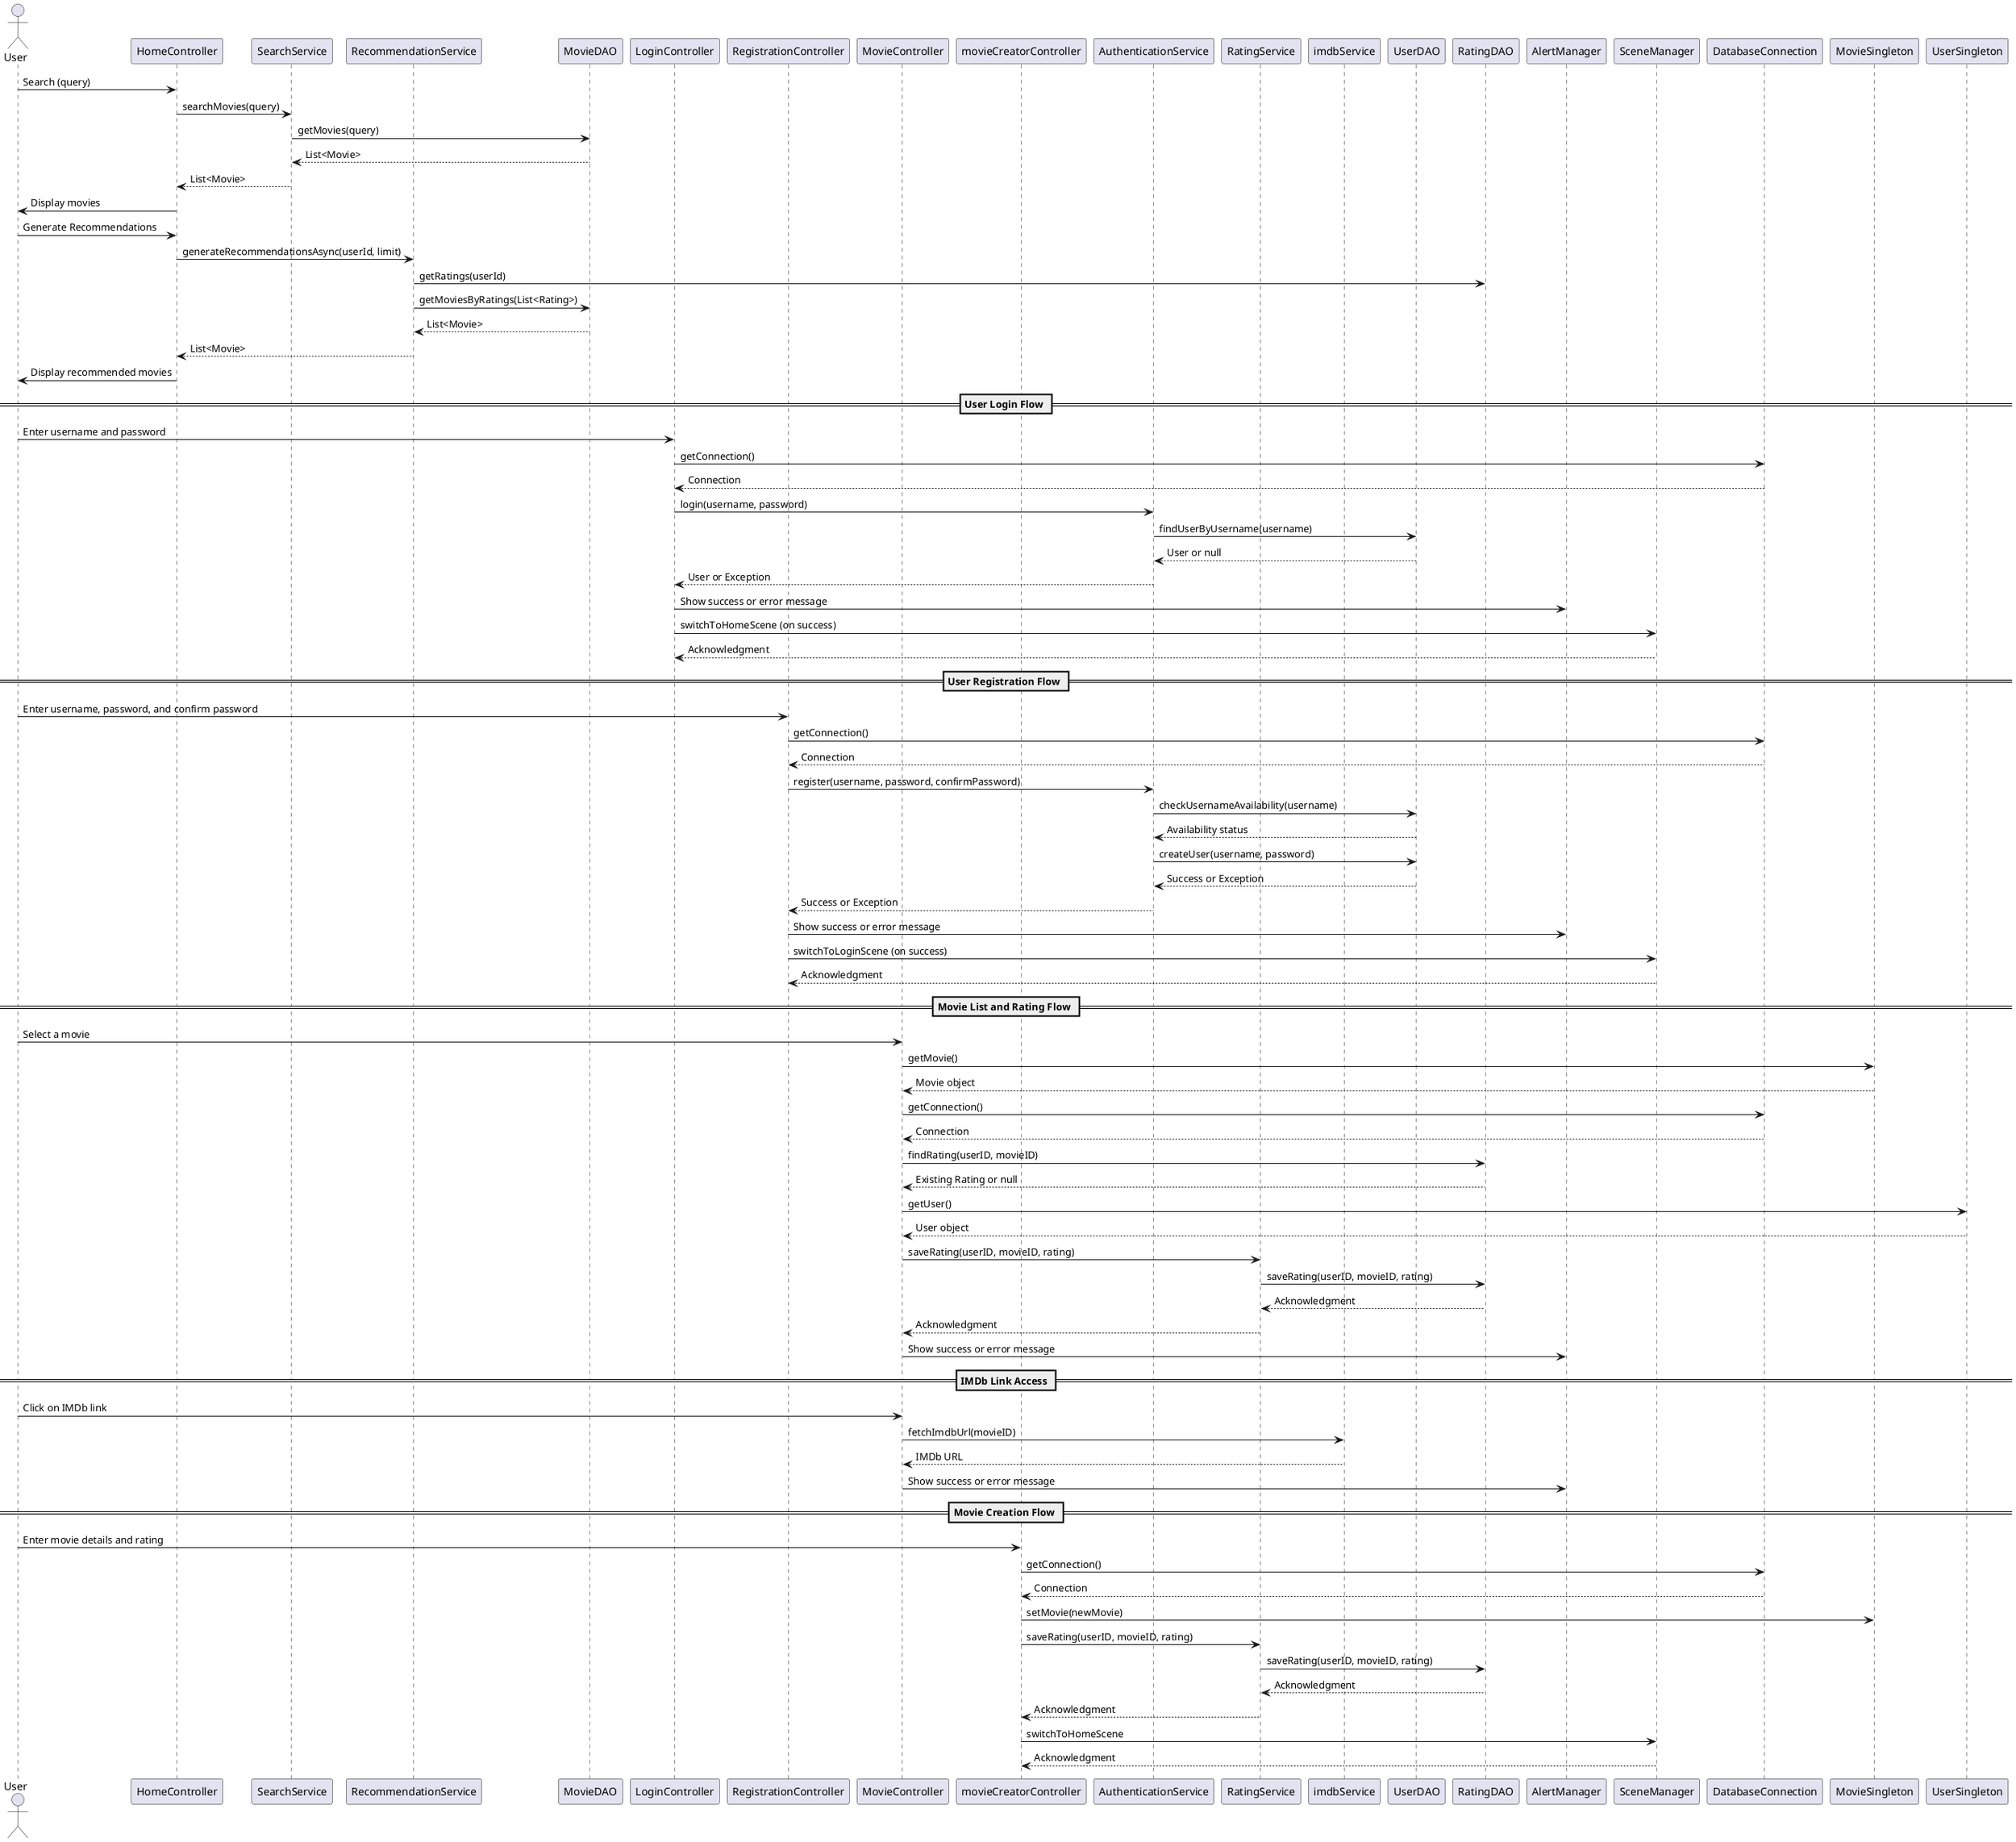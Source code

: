 @startuml
actor User
participant HomeController
participant SearchService
participant RecommendationService
participant MovieDAO
participant LoginController
participant RegistrationController
participant MovieController
participant movieCreatorController
participant AuthenticationService
participant RatingService
participant imdbService
participant UserDAO
participant RatingDAO
participant AlertManager
participant SceneManager
participant DatabaseConnection
participant MovieSingleton
participant UserSingleton


    User -> HomeController : Search (query)
HomeController -> SearchService : searchMovies(query)
SearchService -> MovieDAO : getMovies(query)
MovieDAO --> SearchService : List<Movie>
SearchService --> HomeController : List<Movie>
HomeController -> User : Display movies

User -> HomeController : Generate Recommendations
HomeController -> RecommendationService : generateRecommendationsAsync(userId, limit)
RecommendationService -> RatingDAO : getRatings(userId)
RecommendationService -> MovieDAO : getMoviesByRatings(List<Rating>)
MovieDAO --> RecommendationService : List<Movie>
RecommendationService --> HomeController : List<Movie>
HomeController -> User : Display recommended movies

== User Login Flow ==
User -> LoginController : Enter username and password
LoginController -> DatabaseConnection : getConnection()
DatabaseConnection --> LoginController : Connection
LoginController -> AuthenticationService : login(username, password)
AuthenticationService -> UserDAO : findUserByUsername(username)
UserDAO --> AuthenticationService : User or null
AuthenticationService --> LoginController : User or Exception
LoginController -> AlertManager : Show success or error message
LoginController -> SceneManager : switchToHomeScene (on success)
SceneManager --> LoginController : Acknowledgment

== User Registration Flow ==
User -> RegistrationController : Enter username, password, and confirm password
RegistrationController -> DatabaseConnection : getConnection()
DatabaseConnection --> RegistrationController : Connection
RegistrationController -> AuthenticationService : register(username, password, confirmPassword)
AuthenticationService -> UserDAO : checkUsernameAvailability(username)
UserDAO --> AuthenticationService : Availability status
AuthenticationService -> UserDAO : createUser(username, password)
UserDAO --> AuthenticationService : Success or Exception
AuthenticationService --> RegistrationController : Success or Exception
RegistrationController -> AlertManager : Show success or error message
RegistrationController -> SceneManager : switchToLoginScene (on success)
SceneManager --> RegistrationController : Acknowledgment

== Movie List and Rating Flow ==
User -> MovieController : Select a movie
MovieController -> MovieSingleton : getMovie()
MovieSingleton --> MovieController : Movie object
MovieController -> DatabaseConnection : getConnection()
DatabaseConnection --> MovieController : Connection
MovieController -> RatingDAO : findRating(userID, movieID)
RatingDAO --> MovieController : Existing Rating or null
MovieController -> UserSingleton : getUser()
UserSingleton --> MovieController : User object
MovieController -> RatingService : saveRating(userID, movieID, rating)
RatingService -> RatingDAO : saveRating(userID, movieID, rating)
RatingDAO --> RatingService : Acknowledgment
RatingService --> MovieController : Acknowledgment
MovieController -> AlertManager : Show success or error message

== IMDb Link Access ==
User -> MovieController : Click on IMDb link
MovieController -> imdbService : fetchImdbUrl(movieID)
imdbService --> MovieController : IMDb URL
MovieController -> AlertManager : Show success or error message

== Movie Creation Flow ==
User -> movieCreatorController : Enter movie details and rating
movieCreatorController -> DatabaseConnection : getConnection()
DatabaseConnection --> movieCreatorController : Connection
movieCreatorController -> MovieSingleton : setMovie(newMovie)
movieCreatorController -> RatingService : saveRating(userID, movieID, rating)
RatingService -> RatingDAO : saveRating(userID, movieID, rating)
RatingDAO --> RatingService : Acknowledgment
RatingService --> movieCreatorController : Acknowledgment
movieCreatorController -> SceneManager : switchToHomeScene
SceneManager --> movieCreatorController : Acknowledgment

@enduml
